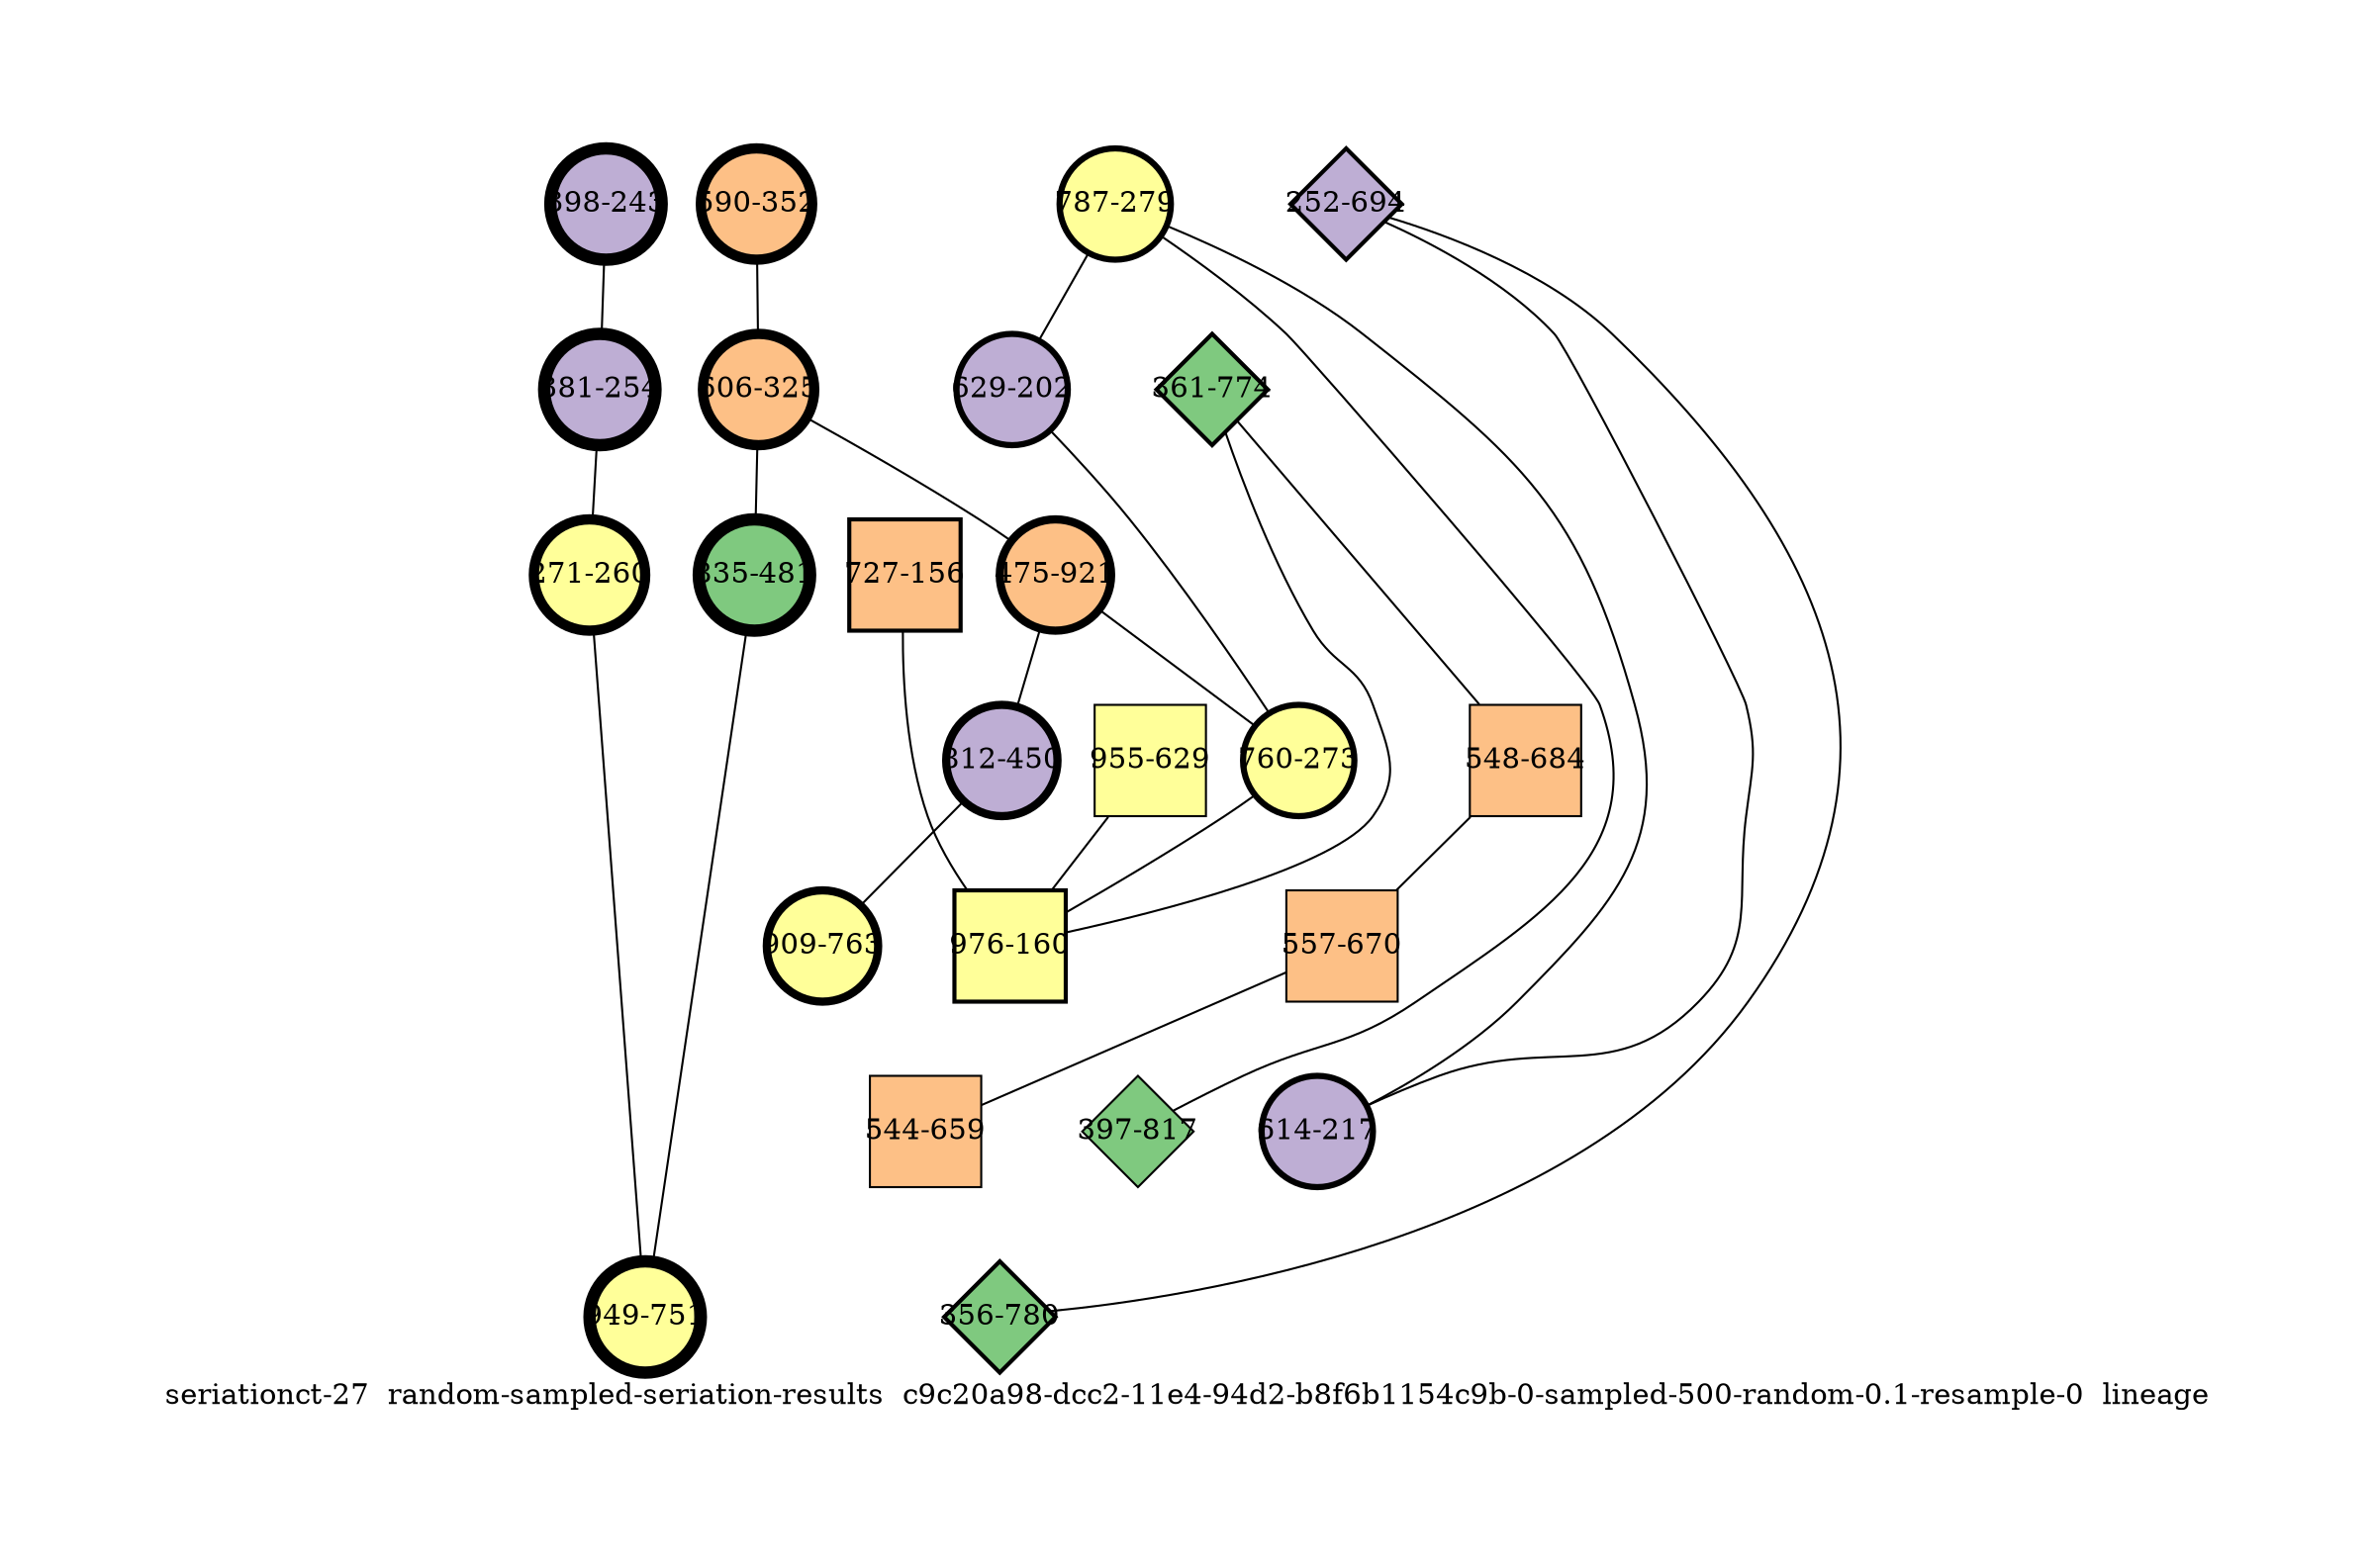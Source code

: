 strict graph "seriationct-27  random-sampled-seriation-results  c9c20a98-dcc2-11e4-94d2-b8f6b1154c9b-0-sampled-500-random-0.1-resample-0  lineage" {
labelloc=b;
ratio=auto;
pad="1.0";
label="seriationct-27  random-sampled-seriation-results  c9c20a98-dcc2-11e4-94d2-b8f6b1154c9b-0-sampled-500-random-0.1-resample-0  lineage";
node [width="0.75", style=filled, fixedsize=true, height="0.75", shape=circle, label=""];
0 [xCoordinate="774.0", appears_in_slice=2, yCoordinate="361.0", colorscheme=accent6, lineage_id=2, short_label="361-774", label="361-774", shape=diamond, cluster_id=0, fillcolor=1, size="500.0", id=0, penwidth="2.0"];
1 [xCoordinate="352.0", appears_in_slice=5, yCoordinate="590.0", colorscheme=accent6, lineage_id=0, short_label="590-352", label="590-352", shape=circle, cluster_id=2, fillcolor=3, size="500.0", id=1, penwidth="5.0"];
2 [xCoordinate="684.0", appears_in_slice=1, yCoordinate="548.0", colorscheme=accent6, lineage_id=1, short_label="548-684", label="548-684", shape=square, cluster_id=2, fillcolor=3, size="500.0", id=2, penwidth="1.0"];
3 [xCoordinate="243.0", appears_in_slice=6, yCoordinate="398.0", colorscheme=accent6, lineage_id=0, short_label="398-243", label="398-243", shape=circle, cluster_id=1, fillcolor=2, size="500.0", id=3, penwidth="6.0"];
4 [xCoordinate="325.0", appears_in_slice=5, yCoordinate="606.0", colorscheme=accent6, lineage_id=0, short_label="606-325", label="606-325", shape=circle, cluster_id=2, fillcolor=3, size="500.0", id=4, penwidth="5.0"];
5 [xCoordinate="156.0", appears_in_slice=2, yCoordinate="727.0", colorscheme=accent6, lineage_id=1, short_label="727-156", label="727-156", shape=square, cluster_id=2, fillcolor=3, size="500.0", id=5, penwidth="2.0"];
6 [xCoordinate="921.0", appears_in_slice=4, yCoordinate="475.0", colorscheme=accent6, lineage_id=0, short_label="475-921", label="475-921", shape=circle, cluster_id=2, fillcolor=3, size="500.0", id=7, penwidth="4.0"];
7 [xCoordinate="279.0", appears_in_slice=3, yCoordinate="787.0", colorscheme=accent6, lineage_id=0, short_label="787-279", label="787-279", shape=circle, cluster_id=3, fillcolor=4, size="500.0", id=21, penwidth="3.0"];
8 [xCoordinate="670.0", appears_in_slice=1, yCoordinate="557.0", colorscheme=accent6, lineage_id=1, short_label="557-670", label="557-670", shape=square, cluster_id=2, fillcolor=3, size="500.0", id=6, penwidth="1.0"];
9 [xCoordinate="450.0", appears_in_slice=4, yCoordinate="812.0", colorscheme=accent6, lineage_id=0, short_label="812-450", label="812-450", shape=circle, cluster_id=1, fillcolor=2, size="500.0", id=8, penwidth="4.0"];
10 [xCoordinate="694.0", appears_in_slice=2, yCoordinate="252.0", colorscheme=accent6, lineage_id=2, short_label="252-694", label="252-694", shape=diamond, cluster_id=1, fillcolor=2, size="500.0", id=9, penwidth="2.0"];
11 [xCoordinate="217.0", appears_in_slice=3, yCoordinate="614.0", colorscheme=accent6, lineage_id=0, short_label="614-217", label="614-217", shape=circle, cluster_id=1, fillcolor=2, size="500.0", id=10, penwidth="3.0"];
12 [xCoordinate="659.0", appears_in_slice=1, yCoordinate="544.0", colorscheme=accent6, lineage_id=1, short_label="544-659", label="544-659", shape=square, cluster_id=2, fillcolor=3, size="500.0", id=11, penwidth="1.0"];
13 [xCoordinate="202.0", appears_in_slice=3, yCoordinate="629.0", colorscheme=accent6, lineage_id=0, short_label="629-202", label="629-202", shape=circle, cluster_id=1, fillcolor=2, size="500.0", id=12, penwidth="3.0"];
14 [xCoordinate="481.0", appears_in_slice=6, yCoordinate="835.0", colorscheme=accent6, lineage_id=0, short_label="835-481", label="835-481", shape=circle, cluster_id=0, fillcolor=1, size="500.0", id=13, penwidth="6.0"];
15 [xCoordinate="273.0", appears_in_slice=3, yCoordinate="760.0", colorscheme=accent6, lineage_id=0, short_label="760-273", label="760-273", shape=circle, cluster_id=3, fillcolor=4, size="500.0", id=14, penwidth="3.0"];
16 [xCoordinate="254.0", appears_in_slice=6, yCoordinate="381.0", colorscheme=accent6, lineage_id=0, short_label="381-254", label="381-254", shape=circle, cluster_id=1, fillcolor=2, size="500.0", id=15, penwidth="6.0"];
17 [xCoordinate="629.0", appears_in_slice=1, yCoordinate="955.0", colorscheme=accent6, lineage_id=1, short_label="955-629", label="955-629", shape=square, cluster_id=3, fillcolor=4, size="500.0", id=16, penwidth="1.0"];
18 [xCoordinate="817.0", appears_in_slice=1, yCoordinate="397.0", colorscheme=accent6, lineage_id=2, short_label="397-817", label="397-817", shape=diamond, cluster_id=0, fillcolor=1, size="500.0", id=17, penwidth="1.0"];
19 [xCoordinate="763.0", appears_in_slice=4, yCoordinate="909.0", colorscheme=accent6, lineage_id=0, short_label="909-763", label="909-763", shape=circle, cluster_id=3, fillcolor=4, size="500.0", id=18, penwidth="4.0"];
20 [xCoordinate="160.0", appears_in_slice=2, yCoordinate="976.0", colorscheme=accent6, lineage_id=1, short_label="976-160", label="976-160", shape=square, cluster_id=3, fillcolor=4, size="500.0", id=19, penwidth="2.0"];
21 [xCoordinate="260.0", appears_in_slice=5, yCoordinate="271.0", colorscheme=accent6, lineage_id=0, short_label="271-260", label="271-260", shape=circle, cluster_id=3, fillcolor=4, size="500.0", id=20, penwidth="5.0"];
22 [xCoordinate="780.0", appears_in_slice=2, yCoordinate="356.0", colorscheme=accent6, lineage_id=2, short_label="356-780", label="356-780", shape=diamond, cluster_id=0, fillcolor=1, size="500.0", id=22, penwidth="2.0"];
23 [xCoordinate="751.0", appears_in_slice=6, yCoordinate="949.0", colorscheme=accent6, lineage_id=0, short_label="949-751", label="949-751", shape=circle, cluster_id=3, fillcolor=4, size="500.0", id=23, penwidth="6.0"];
0 -- 2  [inverseweight="1.50331244004", weight="0.665197714969"];
0 -- 20  [inverseweight="1.690173301", weight="0.591655305055"];
1 -- 4  [inverseweight="18.1608178073", weight="0.0550635995917"];
2 -- 8  [inverseweight="19.4920293896", weight="0.0513030213535"];
3 -- 16  [inverseweight="38.3482494424", weight="0.0260768096208"];
4 -- 6  [inverseweight="3.34689715771", weight="0.298784203063"];
4 -- 14  [inverseweight="4.05260378334", weight="0.24675493916"];
5 -- 20  [inverseweight="21.1666878334", weight="0.0472440472441"];
6 -- 9  [inverseweight="1.80565433981", weight="0.553815853872"];
6 -- 15  [inverseweight="1.72744810785", weight="0.578888590318"];
7 -- 18  [inverseweight="2.07499248854", weight="0.481929455419"];
7 -- 11  [inverseweight="3.52971467363", weight="0.283309018565"];
7 -- 13  [inverseweight="3.09979554423", weight="0.322601921879"];
8 -- 12  [inverseweight="49.0290337845", weight="0.0203960780544"];
9 -- 19  [inverseweight="16.378044552", weight="0.0610573500899"];
10 -- 11  [inverseweight="5.60772154092", weight="0.178325545001"];
10 -- 22  [inverseweight="20.5846742398", weight="0.048579831206"];
13 -- 15  [inverseweight="1.98403325839", weight="0.504023808961"];
14 -- 23  [inverseweight="2.84283702957", weight="0.35176128269"];
15 -- 20  [inverseweight="1.64577004669", weight="0.607618301239"];
16 -- 21  [inverseweight="4.97272481513", weight="0.201096991524"];
17 -- 20  [inverseweight="1.54916855198", weight="0.645507552241"];
21 -- 23  [inverseweight="3.36275538154", weight="0.297375183901"];
}
